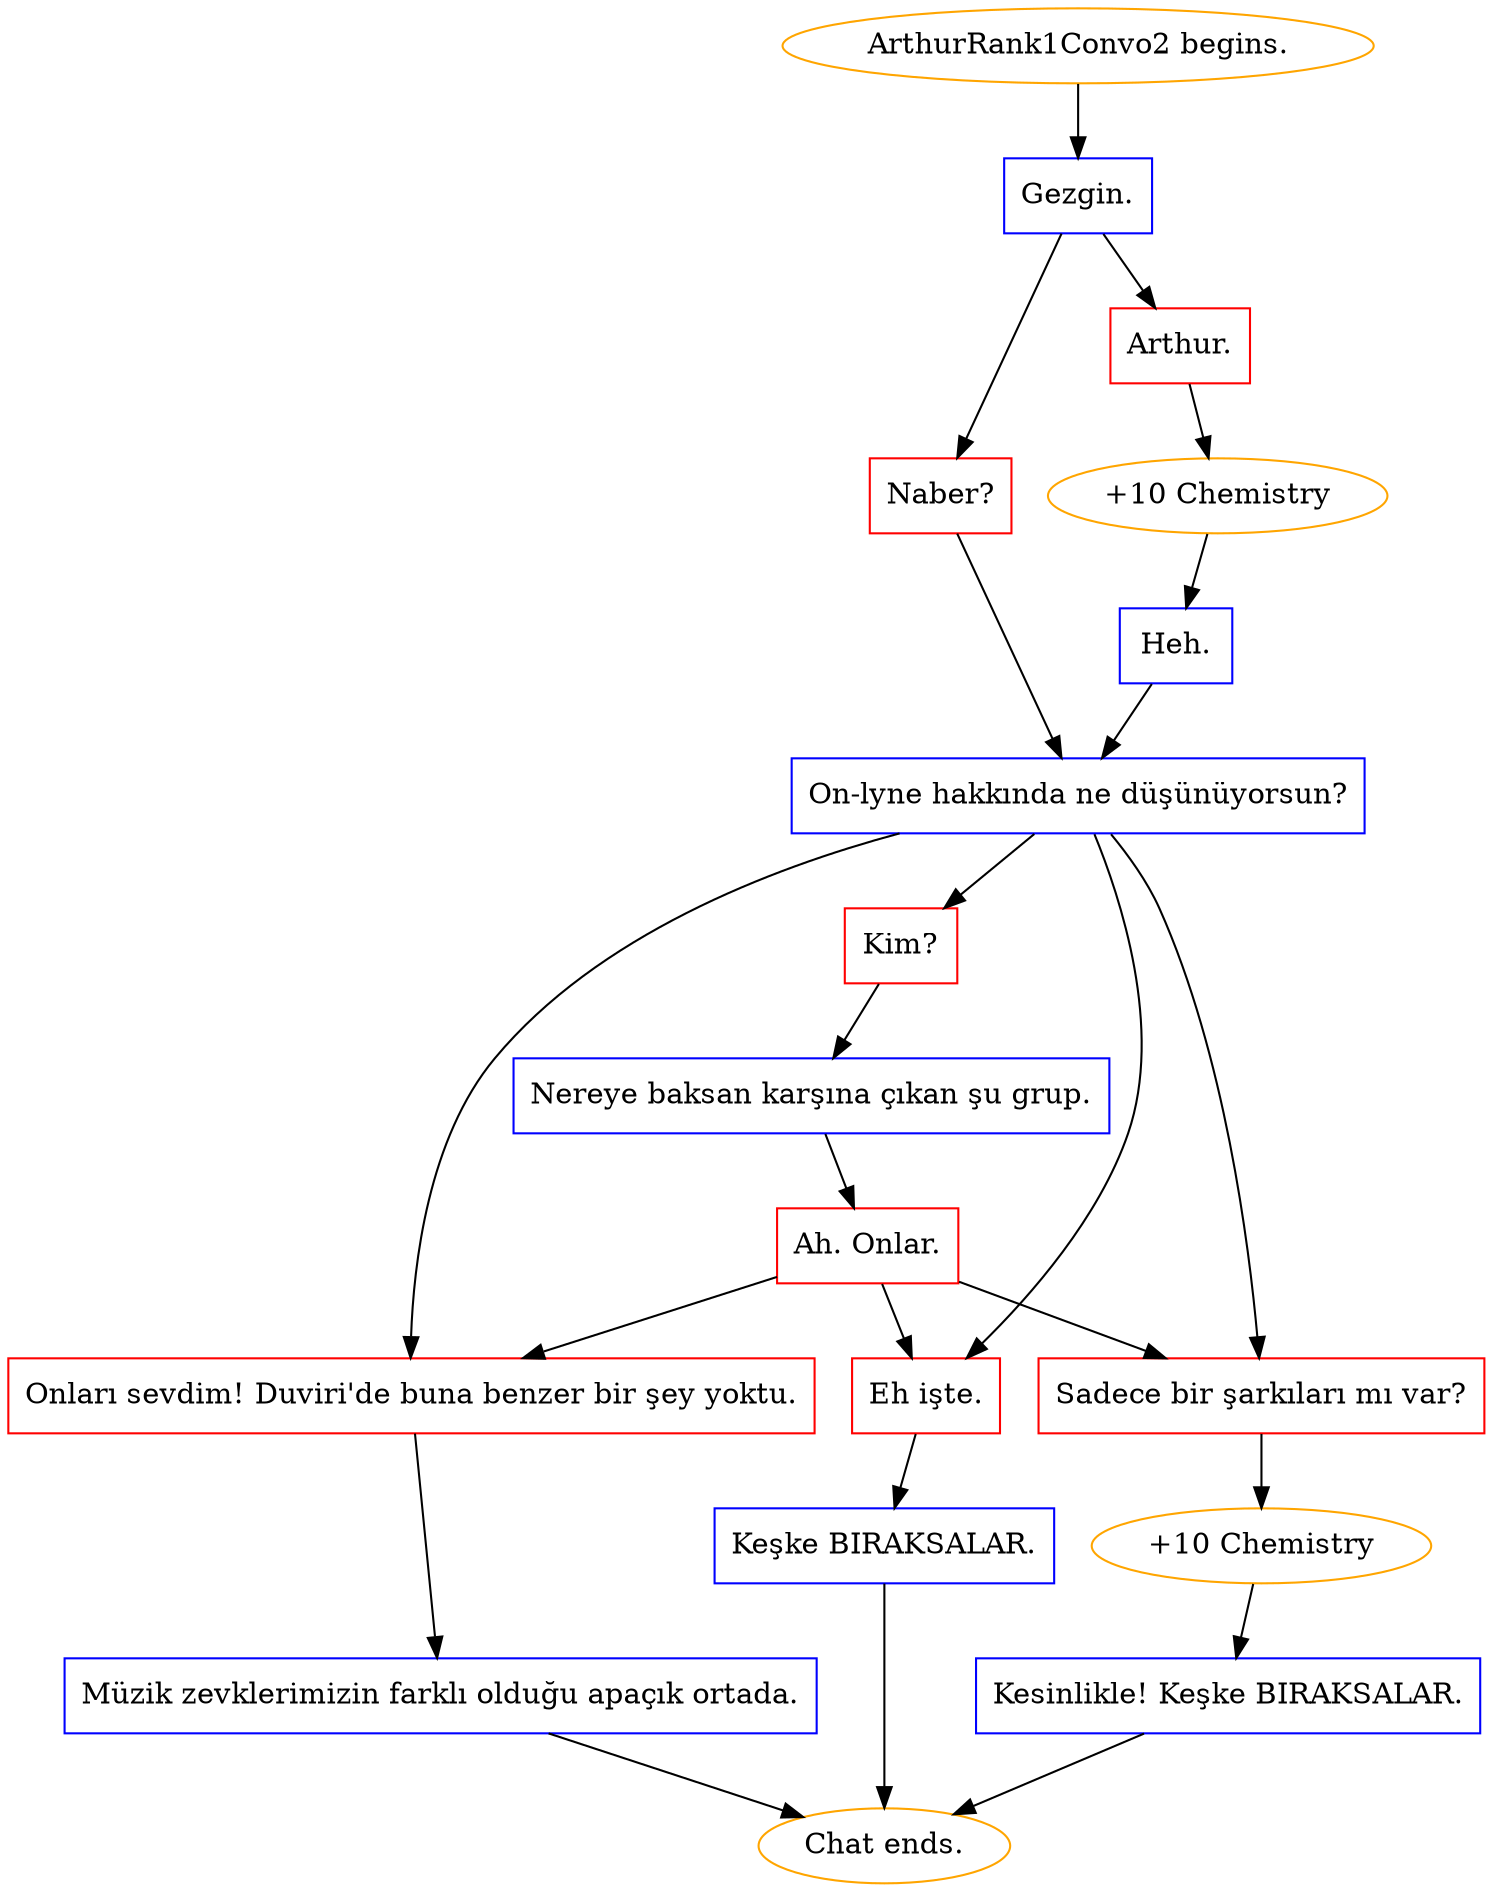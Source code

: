 digraph {
	"ArthurRank1Convo2 begins." [color=orange];
		"ArthurRank1Convo2 begins." -> j2138533926;
	j2138533926 [label="Gezgin.",shape=box,color=blue];
		j2138533926 -> j2393431055;
		j2138533926 -> j2465767895;
	j2393431055 [label="Arthur.",shape=box,color=red];
		j2393431055 -> j1579620052;
	j2465767895 [label="Naber?",shape=box,color=red];
		j2465767895 -> j913048059;
	j1579620052 [label="+10 Chemistry",color=orange];
		j1579620052 -> j2465406353;
	j913048059 [label="On-lyne hakkında ne düşünüyorsun?",shape=box,color=blue];
		j913048059 -> j3041083639;
		j913048059 -> j413185838;
		j913048059 -> j3610630838;
		j913048059 -> j2002799159;
	j2465406353 [label="Heh.",shape=box,color=blue];
		j2465406353 -> j913048059;
	j3041083639 [label="Kim?",shape=box,color=red];
		j3041083639 -> j2720150315;
	j413185838 [label="Sadece bir şarkıları mı var?",shape=box,color=red];
		j413185838 -> j1579023498;
	j3610630838 [label="Onları sevdim! Duviri'de buna benzer bir şey yoktu.",shape=box,color=red];
		j3610630838 -> j2242780575;
	j2002799159 [label="Eh işte.",shape=box,color=red];
		j2002799159 -> j1410477229;
	j2720150315 [label="Nereye baksan karşına çıkan şu grup.",shape=box,color=blue];
		j2720150315 -> j431381237;
	j1579023498 [label="+10 Chemistry",color=orange];
		j1579023498 -> j254064236;
	j2242780575 [label="Müzik zevklerimizin farklı olduğu apaçık ortada.",shape=box,color=blue];
		j2242780575 -> "Chat ends.";
	j1410477229 [label="Keşke BIRAKSALAR.",shape=box,color=blue];
		j1410477229 -> "Chat ends.";
	j431381237 [label="Ah. Onlar.",shape=box,color=red];
		j431381237 -> j413185838;
		j431381237 -> j3610630838;
		j431381237 -> j2002799159;
	j254064236 [label="Kesinlikle! Keşke BIRAKSALAR.",shape=box,color=blue];
		j254064236 -> "Chat ends.";
	"Chat ends." [color=orange];
}